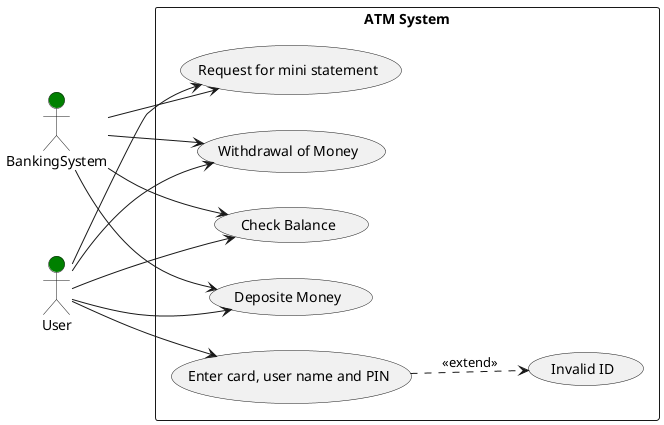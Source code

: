 @startuml
left to right direction

actor User as A1 #green
actor BankingSystem as A2 #green

rectangle "ATM System" {
    usecase "Enter card, user name and PIN" as UC1
    usecase "Invalid ID" as UC2
    usecase "Check Balance" as UC3
    usecase "Withdrawal of Money" as UC4
    usecase "Deposite Money" as UC5
    usecase "Request for mini statement" as UC6
}

A1 --> UC1
A1 --> UC3
A1 --> UC4
A1 --> UC5
A1 --> UC6

UC1 ..> UC2 : <<extend>>

A2 --> UC3
A2 --> UC4
A2 --> UC5
A2 --> UC6

@enduml
